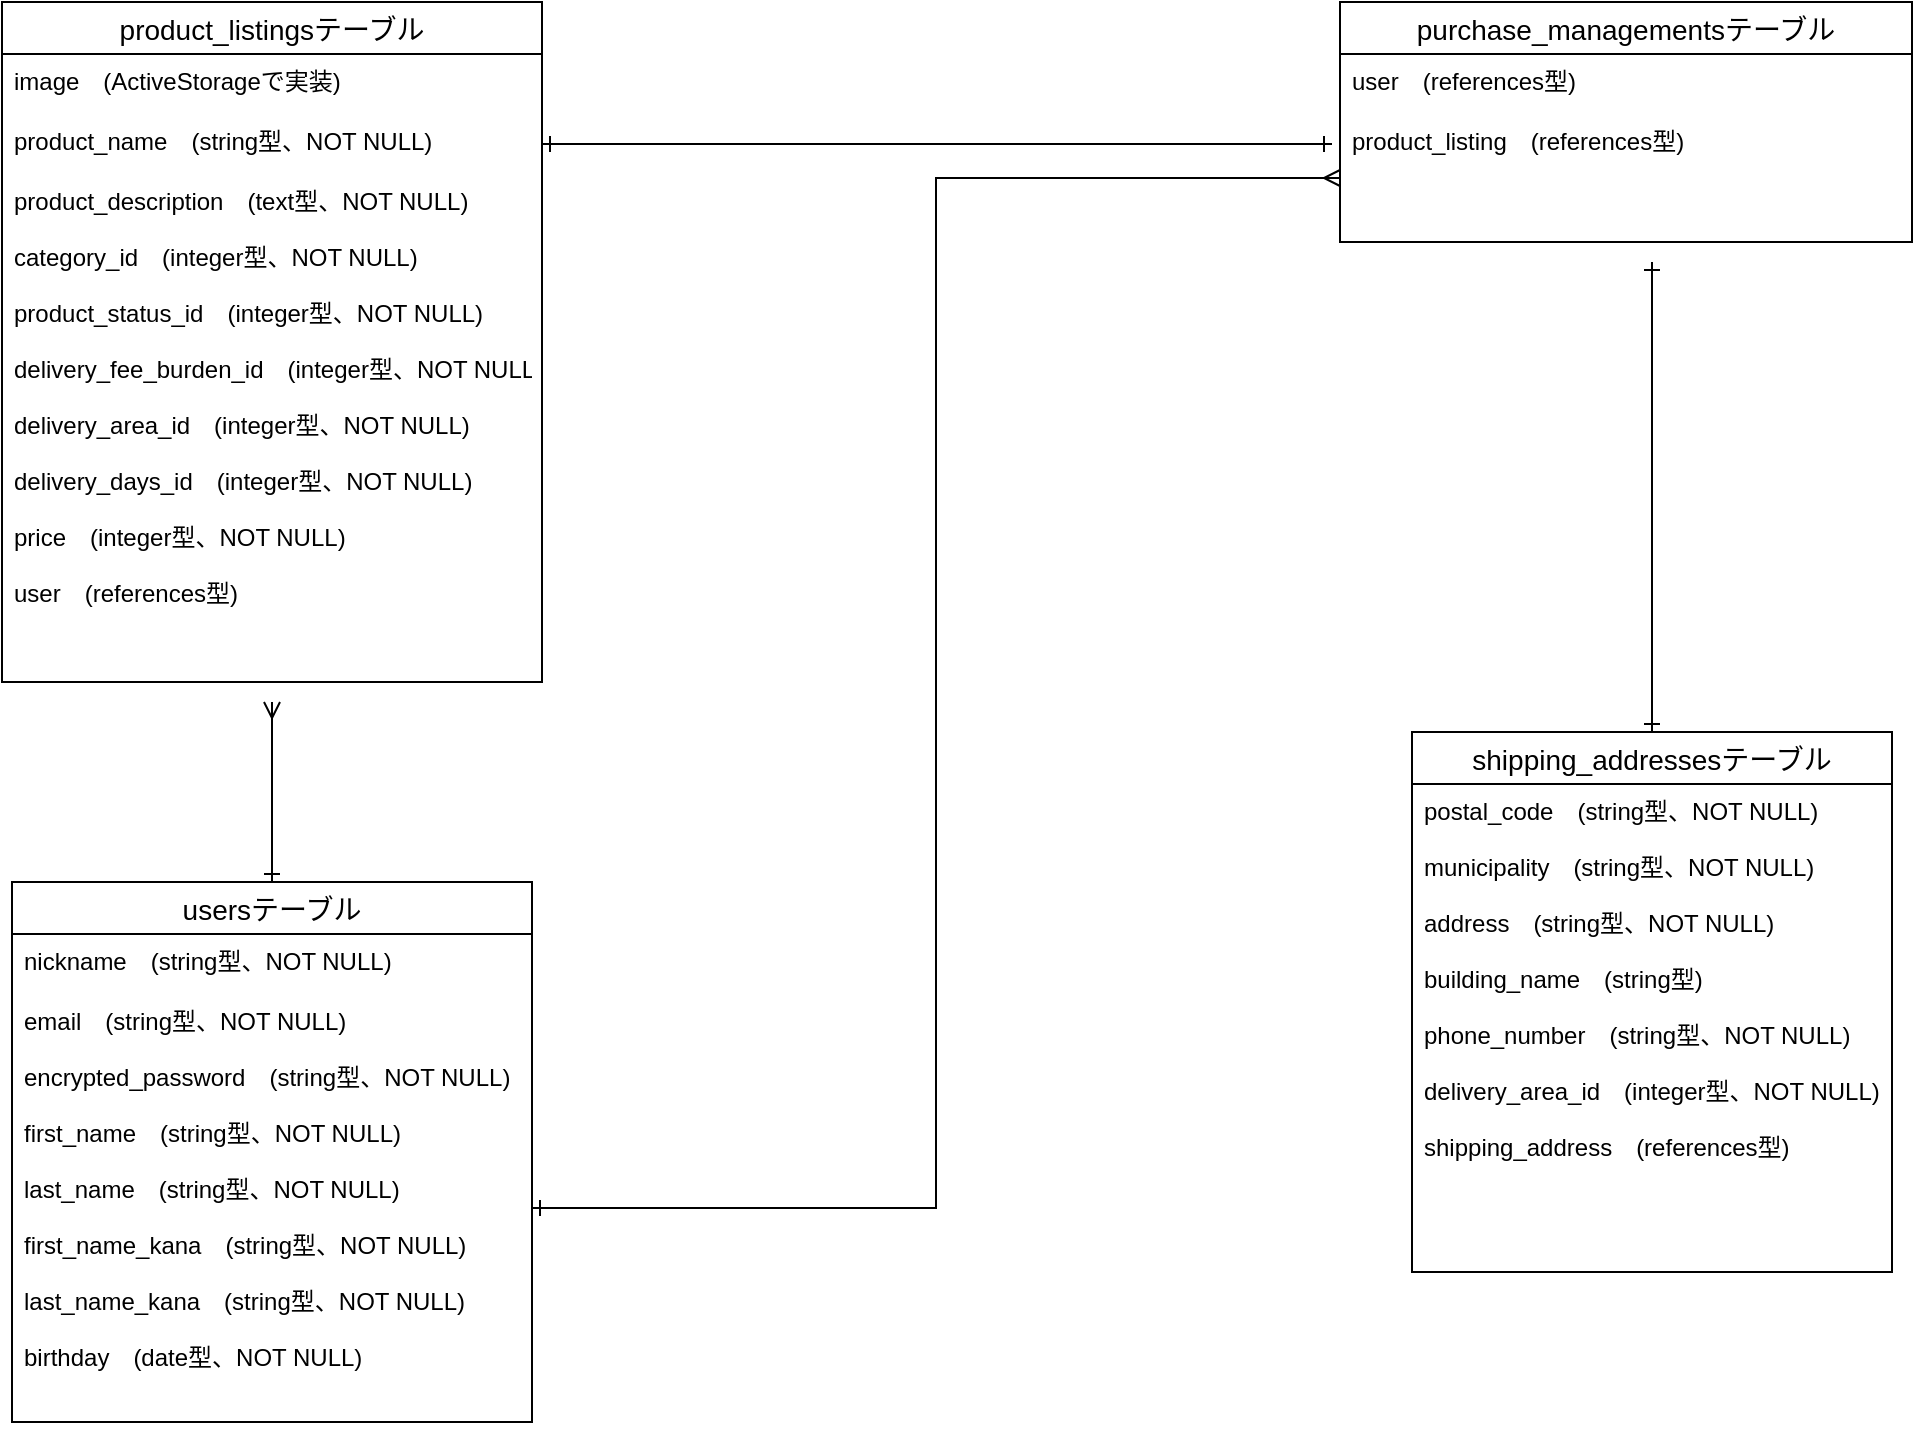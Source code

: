 <mxfile version="14.2.4" type="embed">
    <diagram id="S1UiE45yGpBufWka4Kf7" name="ページ1">
        <mxGraphModel dx="1168" dy="914" grid="1" gridSize="10" guides="1" tooltips="1" connect="1" arrows="1" fold="1" page="1" pageScale="1" pageWidth="827" pageHeight="1169" math="0" shadow="0">
            <root>
                <mxCell id="0"/>
                <mxCell id="1" parent="0"/>
                <mxCell id="233" style="edgeStyle=orthogonalEdgeStyle;rounded=0;orthogonalLoop=1;jettySize=auto;html=1;startArrow=ERone;startFill=0;endArrow=ERmany;endFill=0;" edge="1" parent="1" source="2">
                    <mxGeometry relative="1" as="geometry">
                        <mxPoint x="-120" y="390" as="targetPoint"/>
                    </mxGeometry>
                </mxCell>
                <mxCell id="2" value="usersテーブル" style="swimlane;fontStyle=0;childLayout=stackLayout;horizontal=1;startSize=26;horizontalStack=0;resizeParent=1;resizeParentMax=0;resizeLast=0;collapsible=1;marginBottom=0;align=center;fontSize=14;" parent="1" vertex="1">
                    <mxGeometry x="-250" y="480" width="260" height="270" as="geometry"/>
                </mxCell>
                <mxCell id="4" value="nickname　(string型、NOT NULL)" style="text;strokeColor=none;fillColor=none;spacingLeft=4;spacingRight=4;overflow=hidden;rotatable=0;points=[[0,0.5],[1,0.5]];portConstraint=eastwest;fontSize=12;" parent="2" vertex="1">
                    <mxGeometry y="26" width="260" height="30" as="geometry"/>
                </mxCell>
                <mxCell id="181" value="email　(string型、NOT NULL)&#10;&#10;encrypted_password　(string型、NOT NULL)&#10;&#10;first_name　(string型、NOT NULL)&#10;&#10;last_name　(string型、NOT NULL)&#10;&#10;first_name_kana　(string型、NOT NULL)&#10;&#10;last_name_kana　(string型、NOT NULL)&#10;&#10;birthday　(date型、NOT NULL)&#10;&#10;&#10;" style="text;strokeColor=none;fillColor=none;spacingLeft=4;spacingRight=4;overflow=hidden;rotatable=0;points=[[0,0.5],[1,0.5]];portConstraint=eastwest;fontSize=12;" parent="2" vertex="1">
                    <mxGeometry y="56" width="260" height="214" as="geometry"/>
                </mxCell>
                <mxCell id="232" style="edgeStyle=orthogonalEdgeStyle;rounded=0;orthogonalLoop=1;jettySize=auto;html=1;startArrow=ERone;startFill=0;endArrow=ERone;endFill=0;" edge="1" parent="1" source="6">
                    <mxGeometry relative="1" as="geometry">
                        <mxPoint x="570" y="170" as="targetPoint"/>
                    </mxGeometry>
                </mxCell>
                <mxCell id="6" value="shipping_addressesテーブル" style="swimlane;fontStyle=0;childLayout=stackLayout;horizontal=1;startSize=26;horizontalStack=0;resizeParent=1;resizeParentMax=0;resizeLast=0;collapsible=1;marginBottom=0;align=center;fontSize=14;" parent="1" vertex="1">
                    <mxGeometry x="450" y="405" width="240" height="270" as="geometry"/>
                </mxCell>
                <mxCell id="9" value="postal_code　(string型、NOT NULL)&#10;&#10;municipality　(string型、NOT NULL)&#10;&#10;address　(string型、NOT NULL)&#10;&#10;building_name　(string型)&#10;&#10;phone_number　(string型、NOT NULL)&#10;&#10;delivery_area_id　(integer型、NOT NULL)&#10;&#10;shipping_address　(references型)&#10;&#10;&#10;&#10;&#10;&#10;&#10;&#10;&#10;&#10;&#10;&#10;&#10;&#10;&#10;&#10;&#10;&#10;" style="text;strokeColor=none;fillColor=none;spacingLeft=4;spacingRight=4;overflow=hidden;rotatable=0;points=[[0,0.5],[1,0.5]];portConstraint=eastwest;fontSize=12;" parent="6" vertex="1">
                    <mxGeometry y="26" width="240" height="244" as="geometry"/>
                </mxCell>
                <mxCell id="10" value="product_listingsテーブル" style="swimlane;fontStyle=0;childLayout=stackLayout;horizontal=1;startSize=26;horizontalStack=0;resizeParent=1;resizeParentMax=0;resizeLast=0;collapsible=1;marginBottom=0;align=center;fontSize=14;" parent="1" vertex="1">
                    <mxGeometry x="-255" y="40" width="270" height="340" as="geometry"/>
                </mxCell>
                <mxCell id="11" value="image　(ActiveStorageで実装)" style="text;strokeColor=none;fillColor=none;spacingLeft=4;spacingRight=4;overflow=hidden;rotatable=0;points=[[0,0.5],[1,0.5]];portConstraint=eastwest;fontSize=12;" parent="10" vertex="1">
                    <mxGeometry y="26" width="270" height="30" as="geometry"/>
                </mxCell>
                <mxCell id="12" value="product_name　(string型、NOT NULL)" style="text;strokeColor=none;fillColor=none;spacingLeft=4;spacingRight=4;overflow=hidden;rotatable=0;points=[[0,0.5],[1,0.5]];portConstraint=eastwest;fontSize=12;" parent="10" vertex="1">
                    <mxGeometry y="56" width="270" height="30" as="geometry"/>
                </mxCell>
                <mxCell id="13" value="product_description　(text型、NOT NULL)&#10;&#10;category_id　(integer型、NOT NULL)&#10;&#10;product_status_id　(integer型、NOT NULL)&#10;&#10;delivery_fee_burden_id　(integer型、NOT NULL)&#10;&#10;delivery_area_id　(integer型、NOT NULL)&#10;&#10;delivery_days_id　(integer型、NOT NULL)&#10;&#10;price　(integer型、NOT NULL)&#10;&#10;user　(references型)" style="text;strokeColor=none;fillColor=none;spacingLeft=4;spacingRight=4;overflow=hidden;rotatable=0;points=[[0,0.5],[1,0.5]];portConstraint=eastwest;fontSize=12;" parent="10" vertex="1">
                    <mxGeometry y="86" width="270" height="254" as="geometry"/>
                </mxCell>
                <mxCell id="222" value="purchase_managementsテーブル" style="swimlane;fontStyle=0;childLayout=stackLayout;horizontal=1;startSize=26;horizontalStack=0;resizeParent=1;resizeParentMax=0;resizeLast=0;collapsible=1;marginBottom=0;align=center;fontSize=14;" parent="1" vertex="1">
                    <mxGeometry x="414" y="40" width="286" height="120" as="geometry"/>
                </mxCell>
                <mxCell id="224" value="user　(references型)&#10;" style="text;strokeColor=none;fillColor=none;spacingLeft=4;spacingRight=4;overflow=hidden;rotatable=0;points=[[0,0.5],[1,0.5]];portConstraint=eastwest;fontSize=12;" parent="222" vertex="1">
                    <mxGeometry y="26" width="286" height="30" as="geometry"/>
                </mxCell>
                <mxCell id="225" value="product_listing　(references型)" style="text;strokeColor=none;fillColor=none;spacingLeft=4;spacingRight=4;overflow=hidden;rotatable=0;points=[[0,0.5],[1,0.5]];portConstraint=eastwest;fontSize=12;" parent="222" vertex="1">
                    <mxGeometry y="56" width="286" height="64" as="geometry"/>
                </mxCell>
                <mxCell id="228" style="edgeStyle=orthogonalEdgeStyle;rounded=0;orthogonalLoop=1;jettySize=auto;html=1;startArrow=ERone;startFill=0;endArrow=ERmany;endFill=0;entryX=0;entryY=0.5;entryDx=0;entryDy=0;" edge="1" parent="1" source="181" target="225">
                    <mxGeometry relative="1" as="geometry">
                        <mxPoint x="220" y="250" as="targetPoint"/>
                    </mxGeometry>
                </mxCell>
                <mxCell id="230" style="edgeStyle=orthogonalEdgeStyle;rounded=0;orthogonalLoop=1;jettySize=auto;html=1;startArrow=ERone;startFill=0;endArrow=ERone;endFill=0;" edge="1" parent="1" source="12">
                    <mxGeometry relative="1" as="geometry">
                        <mxPoint x="410" y="111" as="targetPoint"/>
                    </mxGeometry>
                </mxCell>
            </root>
        </mxGraphModel>
    </diagram>
</mxfile>